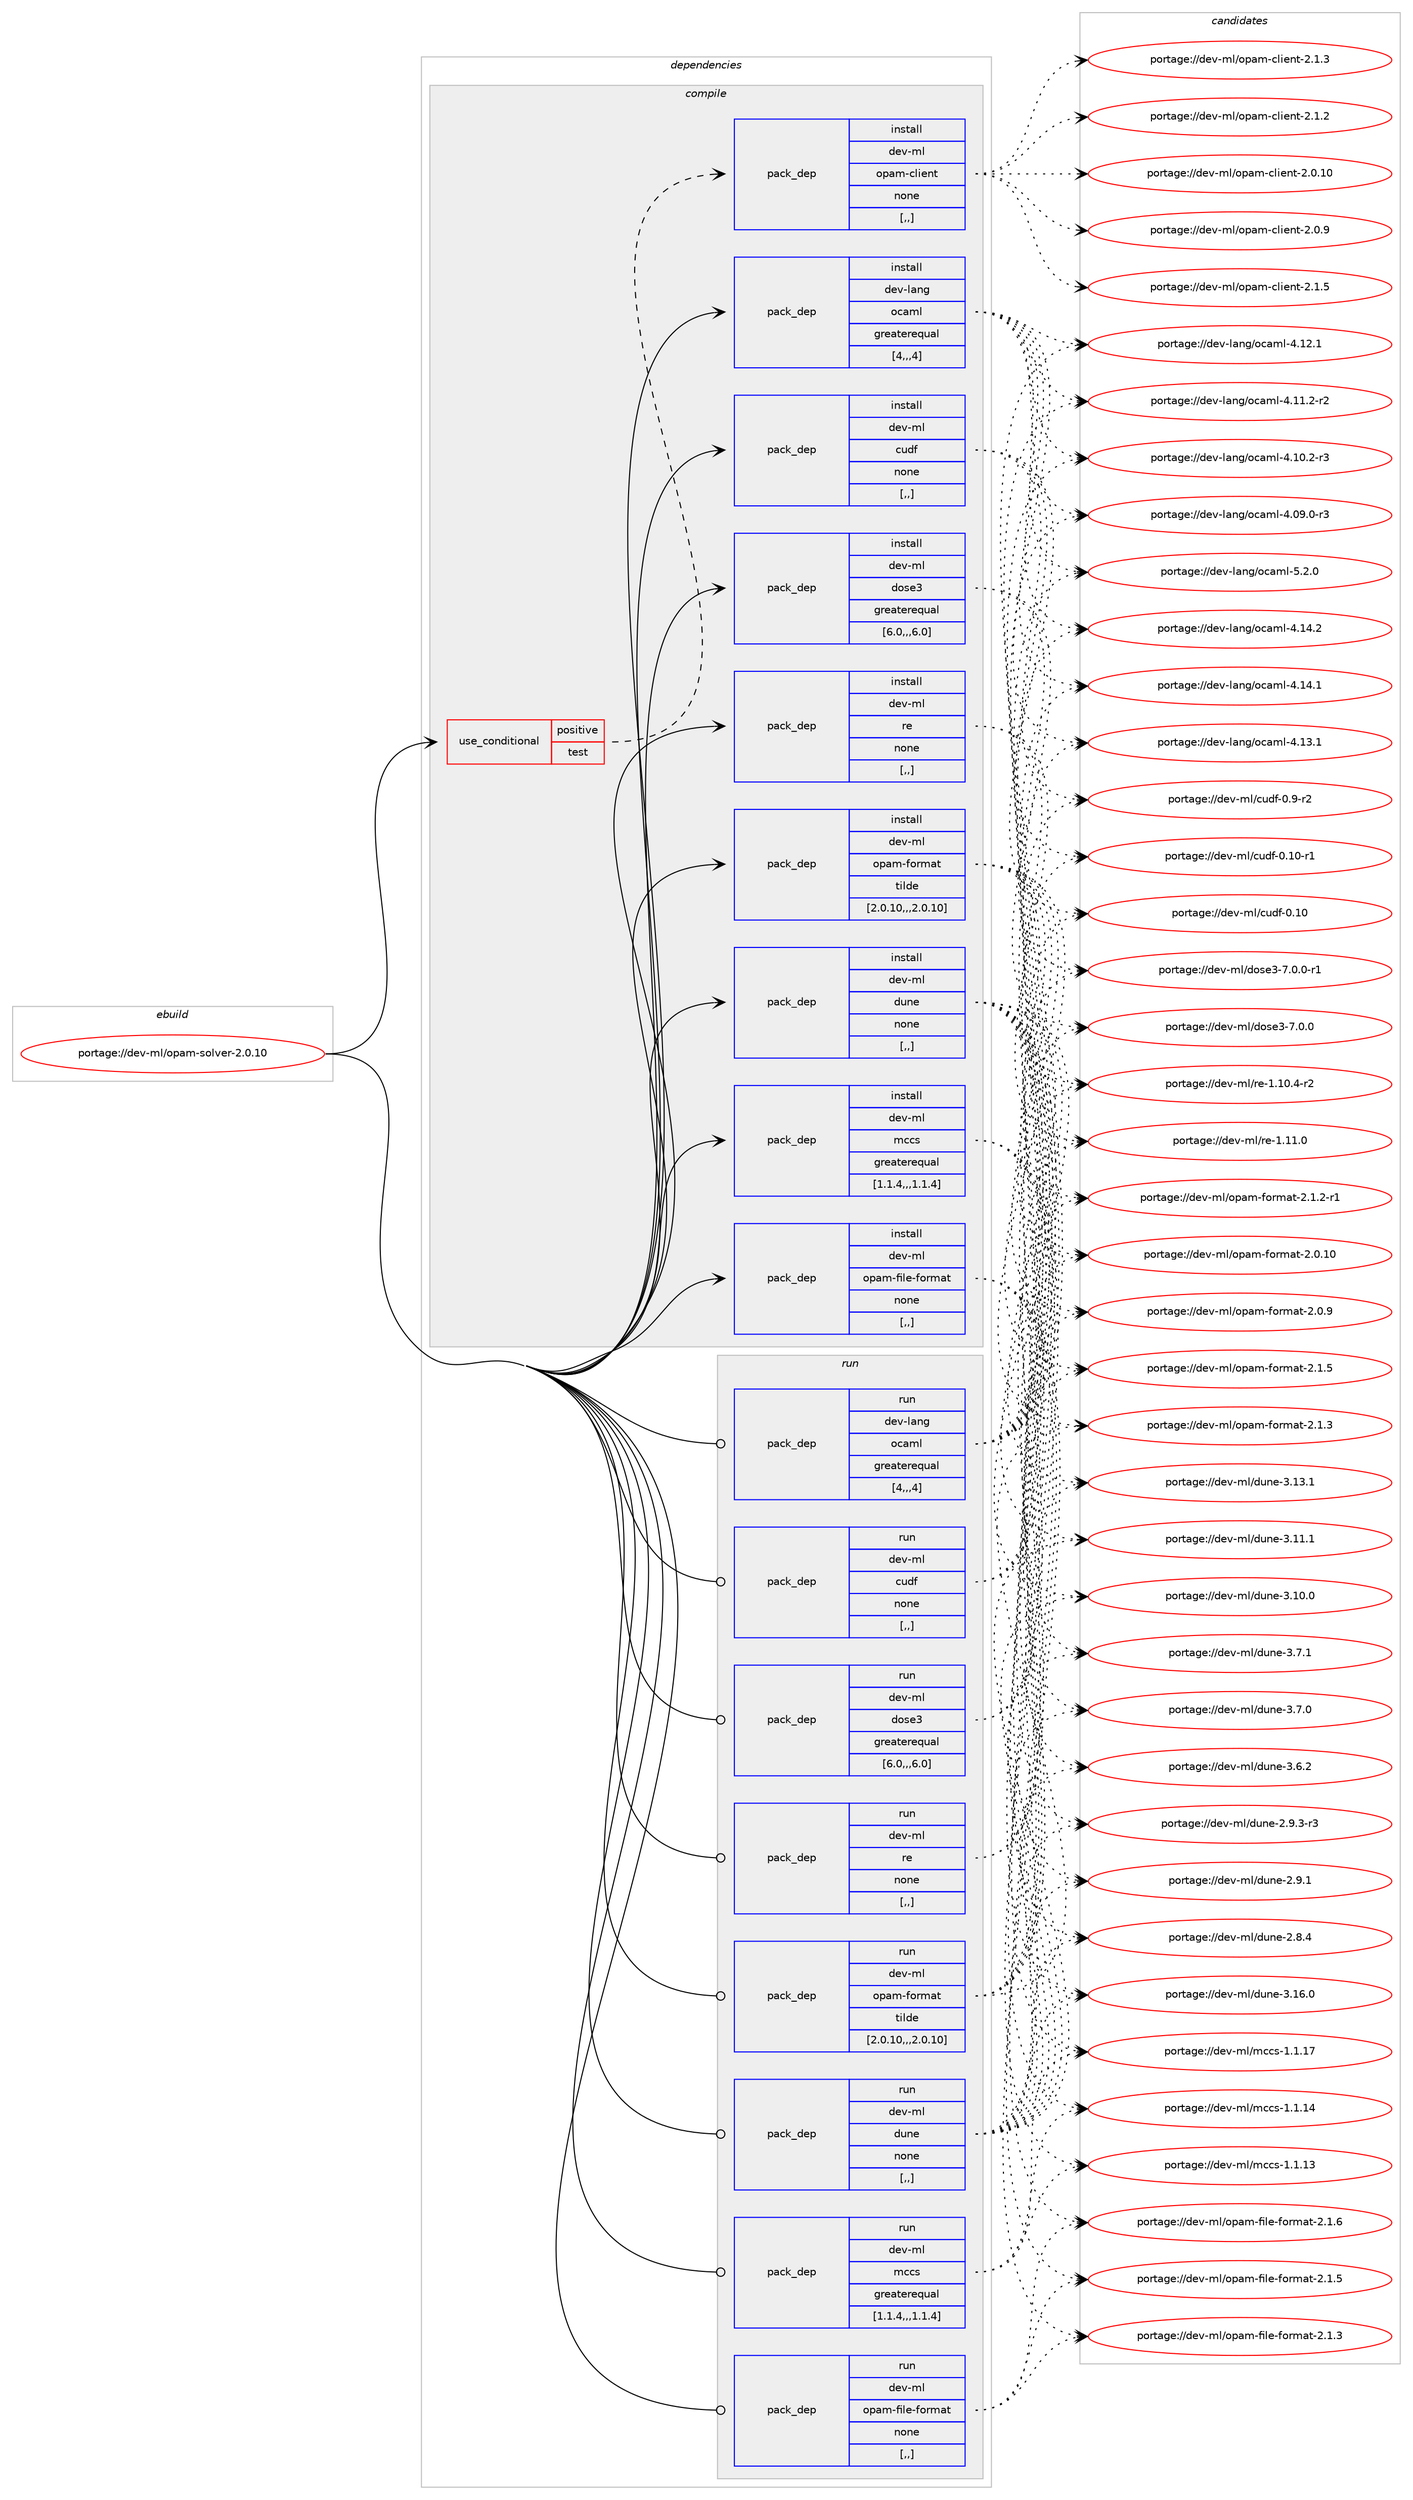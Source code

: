 digraph prolog {

# *************
# Graph options
# *************

newrank=true;
concentrate=true;
compound=true;
graph [rankdir=LR,fontname=Helvetica,fontsize=10,ranksep=1.5];#, ranksep=2.5, nodesep=0.2];
edge  [arrowhead=vee];
node  [fontname=Helvetica,fontsize=10];

# **********
# The ebuild
# **********

subgraph cluster_leftcol {
color=gray;
label=<<i>ebuild</i>>;
id [label="portage://dev-ml/opam-solver-2.0.10", color=red, width=4, href="../dev-ml/opam-solver-2.0.10.svg"];
}

# ****************
# The dependencies
# ****************

subgraph cluster_midcol {
color=gray;
label=<<i>dependencies</i>>;
subgraph cluster_compile {
fillcolor="#eeeeee";
style=filled;
label=<<i>compile</i>>;
subgraph cond29699 {
dependency121452 [label=<<TABLE BORDER="0" CELLBORDER="1" CELLSPACING="0" CELLPADDING="4"><TR><TD ROWSPAN="3" CELLPADDING="10">use_conditional</TD></TR><TR><TD>positive</TD></TR><TR><TD>test</TD></TR></TABLE>>, shape=none, color=red];
subgraph pack90553 {
dependency121453 [label=<<TABLE BORDER="0" CELLBORDER="1" CELLSPACING="0" CELLPADDING="4" WIDTH="220"><TR><TD ROWSPAN="6" CELLPADDING="30">pack_dep</TD></TR><TR><TD WIDTH="110">install</TD></TR><TR><TD>dev-ml</TD></TR><TR><TD>opam-client</TD></TR><TR><TD>none</TD></TR><TR><TD>[,,]</TD></TR></TABLE>>, shape=none, color=blue];
}
dependency121452:e -> dependency121453:w [weight=20,style="dashed",arrowhead="vee"];
}
id:e -> dependency121452:w [weight=20,style="solid",arrowhead="vee"];
subgraph pack90554 {
dependency121454 [label=<<TABLE BORDER="0" CELLBORDER="1" CELLSPACING="0" CELLPADDING="4" WIDTH="220"><TR><TD ROWSPAN="6" CELLPADDING="30">pack_dep</TD></TR><TR><TD WIDTH="110">install</TD></TR><TR><TD>dev-lang</TD></TR><TR><TD>ocaml</TD></TR><TR><TD>greaterequal</TD></TR><TR><TD>[4,,,4]</TD></TR></TABLE>>, shape=none, color=blue];
}
id:e -> dependency121454:w [weight=20,style="solid",arrowhead="vee"];
subgraph pack90555 {
dependency121455 [label=<<TABLE BORDER="0" CELLBORDER="1" CELLSPACING="0" CELLPADDING="4" WIDTH="220"><TR><TD ROWSPAN="6" CELLPADDING="30">pack_dep</TD></TR><TR><TD WIDTH="110">install</TD></TR><TR><TD>dev-ml</TD></TR><TR><TD>cudf</TD></TR><TR><TD>none</TD></TR><TR><TD>[,,]</TD></TR></TABLE>>, shape=none, color=blue];
}
id:e -> dependency121455:w [weight=20,style="solid",arrowhead="vee"];
subgraph pack90556 {
dependency121456 [label=<<TABLE BORDER="0" CELLBORDER="1" CELLSPACING="0" CELLPADDING="4" WIDTH="220"><TR><TD ROWSPAN="6" CELLPADDING="30">pack_dep</TD></TR><TR><TD WIDTH="110">install</TD></TR><TR><TD>dev-ml</TD></TR><TR><TD>dose3</TD></TR><TR><TD>greaterequal</TD></TR><TR><TD>[6.0,,,6.0]</TD></TR></TABLE>>, shape=none, color=blue];
}
id:e -> dependency121456:w [weight=20,style="solid",arrowhead="vee"];
subgraph pack90557 {
dependency121457 [label=<<TABLE BORDER="0" CELLBORDER="1" CELLSPACING="0" CELLPADDING="4" WIDTH="220"><TR><TD ROWSPAN="6" CELLPADDING="30">pack_dep</TD></TR><TR><TD WIDTH="110">install</TD></TR><TR><TD>dev-ml</TD></TR><TR><TD>dune</TD></TR><TR><TD>none</TD></TR><TR><TD>[,,]</TD></TR></TABLE>>, shape=none, color=blue];
}
id:e -> dependency121457:w [weight=20,style="solid",arrowhead="vee"];
subgraph pack90558 {
dependency121458 [label=<<TABLE BORDER="0" CELLBORDER="1" CELLSPACING="0" CELLPADDING="4" WIDTH="220"><TR><TD ROWSPAN="6" CELLPADDING="30">pack_dep</TD></TR><TR><TD WIDTH="110">install</TD></TR><TR><TD>dev-ml</TD></TR><TR><TD>mccs</TD></TR><TR><TD>greaterequal</TD></TR><TR><TD>[1.1.4,,,1.1.4]</TD></TR></TABLE>>, shape=none, color=blue];
}
id:e -> dependency121458:w [weight=20,style="solid",arrowhead="vee"];
subgraph pack90559 {
dependency121459 [label=<<TABLE BORDER="0" CELLBORDER="1" CELLSPACING="0" CELLPADDING="4" WIDTH="220"><TR><TD ROWSPAN="6" CELLPADDING="30">pack_dep</TD></TR><TR><TD WIDTH="110">install</TD></TR><TR><TD>dev-ml</TD></TR><TR><TD>opam-file-format</TD></TR><TR><TD>none</TD></TR><TR><TD>[,,]</TD></TR></TABLE>>, shape=none, color=blue];
}
id:e -> dependency121459:w [weight=20,style="solid",arrowhead="vee"];
subgraph pack90560 {
dependency121460 [label=<<TABLE BORDER="0" CELLBORDER="1" CELLSPACING="0" CELLPADDING="4" WIDTH="220"><TR><TD ROWSPAN="6" CELLPADDING="30">pack_dep</TD></TR><TR><TD WIDTH="110">install</TD></TR><TR><TD>dev-ml</TD></TR><TR><TD>opam-format</TD></TR><TR><TD>tilde</TD></TR><TR><TD>[2.0.10,,,2.0.10]</TD></TR></TABLE>>, shape=none, color=blue];
}
id:e -> dependency121460:w [weight=20,style="solid",arrowhead="vee"];
subgraph pack90561 {
dependency121461 [label=<<TABLE BORDER="0" CELLBORDER="1" CELLSPACING="0" CELLPADDING="4" WIDTH="220"><TR><TD ROWSPAN="6" CELLPADDING="30">pack_dep</TD></TR><TR><TD WIDTH="110">install</TD></TR><TR><TD>dev-ml</TD></TR><TR><TD>re</TD></TR><TR><TD>none</TD></TR><TR><TD>[,,]</TD></TR></TABLE>>, shape=none, color=blue];
}
id:e -> dependency121461:w [weight=20,style="solid",arrowhead="vee"];
}
subgraph cluster_compileandrun {
fillcolor="#eeeeee";
style=filled;
label=<<i>compile and run</i>>;
}
subgraph cluster_run {
fillcolor="#eeeeee";
style=filled;
label=<<i>run</i>>;
subgraph pack90562 {
dependency121462 [label=<<TABLE BORDER="0" CELLBORDER="1" CELLSPACING="0" CELLPADDING="4" WIDTH="220"><TR><TD ROWSPAN="6" CELLPADDING="30">pack_dep</TD></TR><TR><TD WIDTH="110">run</TD></TR><TR><TD>dev-lang</TD></TR><TR><TD>ocaml</TD></TR><TR><TD>greaterequal</TD></TR><TR><TD>[4,,,4]</TD></TR></TABLE>>, shape=none, color=blue];
}
id:e -> dependency121462:w [weight=20,style="solid",arrowhead="odot"];
subgraph pack90563 {
dependency121463 [label=<<TABLE BORDER="0" CELLBORDER="1" CELLSPACING="0" CELLPADDING="4" WIDTH="220"><TR><TD ROWSPAN="6" CELLPADDING="30">pack_dep</TD></TR><TR><TD WIDTH="110">run</TD></TR><TR><TD>dev-ml</TD></TR><TR><TD>cudf</TD></TR><TR><TD>none</TD></TR><TR><TD>[,,]</TD></TR></TABLE>>, shape=none, color=blue];
}
id:e -> dependency121463:w [weight=20,style="solid",arrowhead="odot"];
subgraph pack90564 {
dependency121464 [label=<<TABLE BORDER="0" CELLBORDER="1" CELLSPACING="0" CELLPADDING="4" WIDTH="220"><TR><TD ROWSPAN="6" CELLPADDING="30">pack_dep</TD></TR><TR><TD WIDTH="110">run</TD></TR><TR><TD>dev-ml</TD></TR><TR><TD>dose3</TD></TR><TR><TD>greaterequal</TD></TR><TR><TD>[6.0,,,6.0]</TD></TR></TABLE>>, shape=none, color=blue];
}
id:e -> dependency121464:w [weight=20,style="solid",arrowhead="odot"];
subgraph pack90565 {
dependency121465 [label=<<TABLE BORDER="0" CELLBORDER="1" CELLSPACING="0" CELLPADDING="4" WIDTH="220"><TR><TD ROWSPAN="6" CELLPADDING="30">pack_dep</TD></TR><TR><TD WIDTH="110">run</TD></TR><TR><TD>dev-ml</TD></TR><TR><TD>dune</TD></TR><TR><TD>none</TD></TR><TR><TD>[,,]</TD></TR></TABLE>>, shape=none, color=blue];
}
id:e -> dependency121465:w [weight=20,style="solid",arrowhead="odot"];
subgraph pack90566 {
dependency121466 [label=<<TABLE BORDER="0" CELLBORDER="1" CELLSPACING="0" CELLPADDING="4" WIDTH="220"><TR><TD ROWSPAN="6" CELLPADDING="30">pack_dep</TD></TR><TR><TD WIDTH="110">run</TD></TR><TR><TD>dev-ml</TD></TR><TR><TD>mccs</TD></TR><TR><TD>greaterequal</TD></TR><TR><TD>[1.1.4,,,1.1.4]</TD></TR></TABLE>>, shape=none, color=blue];
}
id:e -> dependency121466:w [weight=20,style="solid",arrowhead="odot"];
subgraph pack90567 {
dependency121467 [label=<<TABLE BORDER="0" CELLBORDER="1" CELLSPACING="0" CELLPADDING="4" WIDTH="220"><TR><TD ROWSPAN="6" CELLPADDING="30">pack_dep</TD></TR><TR><TD WIDTH="110">run</TD></TR><TR><TD>dev-ml</TD></TR><TR><TD>opam-file-format</TD></TR><TR><TD>none</TD></TR><TR><TD>[,,]</TD></TR></TABLE>>, shape=none, color=blue];
}
id:e -> dependency121467:w [weight=20,style="solid",arrowhead="odot"];
subgraph pack90568 {
dependency121468 [label=<<TABLE BORDER="0" CELLBORDER="1" CELLSPACING="0" CELLPADDING="4" WIDTH="220"><TR><TD ROWSPAN="6" CELLPADDING="30">pack_dep</TD></TR><TR><TD WIDTH="110">run</TD></TR><TR><TD>dev-ml</TD></TR><TR><TD>opam-format</TD></TR><TR><TD>tilde</TD></TR><TR><TD>[2.0.10,,,2.0.10]</TD></TR></TABLE>>, shape=none, color=blue];
}
id:e -> dependency121468:w [weight=20,style="solid",arrowhead="odot"];
subgraph pack90569 {
dependency121469 [label=<<TABLE BORDER="0" CELLBORDER="1" CELLSPACING="0" CELLPADDING="4" WIDTH="220"><TR><TD ROWSPAN="6" CELLPADDING="30">pack_dep</TD></TR><TR><TD WIDTH="110">run</TD></TR><TR><TD>dev-ml</TD></TR><TR><TD>re</TD></TR><TR><TD>none</TD></TR><TR><TD>[,,]</TD></TR></TABLE>>, shape=none, color=blue];
}
id:e -> dependency121469:w [weight=20,style="solid",arrowhead="odot"];
}
}

# **************
# The candidates
# **************

subgraph cluster_choices {
rank=same;
color=gray;
label=<<i>candidates</i>>;

subgraph choice90553 {
color=black;
nodesep=1;
choice1001011184510910847111112971094599108105101110116455046494653 [label="portage://dev-ml/opam-client-2.1.5", color=red, width=4,href="../dev-ml/opam-client-2.1.5.svg"];
choice1001011184510910847111112971094599108105101110116455046494651 [label="portage://dev-ml/opam-client-2.1.3", color=red, width=4,href="../dev-ml/opam-client-2.1.3.svg"];
choice1001011184510910847111112971094599108105101110116455046494650 [label="portage://dev-ml/opam-client-2.1.2", color=red, width=4,href="../dev-ml/opam-client-2.1.2.svg"];
choice100101118451091084711111297109459910810510111011645504648464948 [label="portage://dev-ml/opam-client-2.0.10", color=red, width=4,href="../dev-ml/opam-client-2.0.10.svg"];
choice1001011184510910847111112971094599108105101110116455046484657 [label="portage://dev-ml/opam-client-2.0.9", color=red, width=4,href="../dev-ml/opam-client-2.0.9.svg"];
dependency121453:e -> choice1001011184510910847111112971094599108105101110116455046494653:w [style=dotted,weight="100"];
dependency121453:e -> choice1001011184510910847111112971094599108105101110116455046494651:w [style=dotted,weight="100"];
dependency121453:e -> choice1001011184510910847111112971094599108105101110116455046494650:w [style=dotted,weight="100"];
dependency121453:e -> choice100101118451091084711111297109459910810510111011645504648464948:w [style=dotted,weight="100"];
dependency121453:e -> choice1001011184510910847111112971094599108105101110116455046484657:w [style=dotted,weight="100"];
}
subgraph choice90554 {
color=black;
nodesep=1;
choice1001011184510897110103471119997109108455346504648 [label="portage://dev-lang/ocaml-5.2.0", color=red, width=4,href="../dev-lang/ocaml-5.2.0.svg"];
choice100101118451089711010347111999710910845524649524650 [label="portage://dev-lang/ocaml-4.14.2", color=red, width=4,href="../dev-lang/ocaml-4.14.2.svg"];
choice100101118451089711010347111999710910845524649524649 [label="portage://dev-lang/ocaml-4.14.1", color=red, width=4,href="../dev-lang/ocaml-4.14.1.svg"];
choice100101118451089711010347111999710910845524649514649 [label="portage://dev-lang/ocaml-4.13.1", color=red, width=4,href="../dev-lang/ocaml-4.13.1.svg"];
choice100101118451089711010347111999710910845524649504649 [label="portage://dev-lang/ocaml-4.12.1", color=red, width=4,href="../dev-lang/ocaml-4.12.1.svg"];
choice1001011184510897110103471119997109108455246494946504511450 [label="portage://dev-lang/ocaml-4.11.2-r2", color=red, width=4,href="../dev-lang/ocaml-4.11.2-r2.svg"];
choice1001011184510897110103471119997109108455246494846504511451 [label="portage://dev-lang/ocaml-4.10.2-r3", color=red, width=4,href="../dev-lang/ocaml-4.10.2-r3.svg"];
choice1001011184510897110103471119997109108455246485746484511451 [label="portage://dev-lang/ocaml-4.09.0-r3", color=red, width=4,href="../dev-lang/ocaml-4.09.0-r3.svg"];
dependency121454:e -> choice1001011184510897110103471119997109108455346504648:w [style=dotted,weight="100"];
dependency121454:e -> choice100101118451089711010347111999710910845524649524650:w [style=dotted,weight="100"];
dependency121454:e -> choice100101118451089711010347111999710910845524649524649:w [style=dotted,weight="100"];
dependency121454:e -> choice100101118451089711010347111999710910845524649514649:w [style=dotted,weight="100"];
dependency121454:e -> choice100101118451089711010347111999710910845524649504649:w [style=dotted,weight="100"];
dependency121454:e -> choice1001011184510897110103471119997109108455246494946504511450:w [style=dotted,weight="100"];
dependency121454:e -> choice1001011184510897110103471119997109108455246494846504511451:w [style=dotted,weight="100"];
dependency121454:e -> choice1001011184510897110103471119997109108455246485746484511451:w [style=dotted,weight="100"];
}
subgraph choice90555 {
color=black;
nodesep=1;
choice10010111845109108479911710010245484649484511449 [label="portage://dev-ml/cudf-0.10-r1", color=red, width=4,href="../dev-ml/cudf-0.10-r1.svg"];
choice1001011184510910847991171001024548464948 [label="portage://dev-ml/cudf-0.10", color=red, width=4,href="../dev-ml/cudf-0.10.svg"];
choice100101118451091084799117100102454846574511450 [label="portage://dev-ml/cudf-0.9-r2", color=red, width=4,href="../dev-ml/cudf-0.9-r2.svg"];
dependency121455:e -> choice10010111845109108479911710010245484649484511449:w [style=dotted,weight="100"];
dependency121455:e -> choice1001011184510910847991171001024548464948:w [style=dotted,weight="100"];
dependency121455:e -> choice100101118451091084799117100102454846574511450:w [style=dotted,weight="100"];
}
subgraph choice90556 {
color=black;
nodesep=1;
choice1001011184510910847100111115101514555464846484511449 [label="portage://dev-ml/dose3-7.0.0-r1", color=red, width=4,href="../dev-ml/dose3-7.0.0-r1.svg"];
choice100101118451091084710011111510151455546484648 [label="portage://dev-ml/dose3-7.0.0", color=red, width=4,href="../dev-ml/dose3-7.0.0.svg"];
dependency121456:e -> choice1001011184510910847100111115101514555464846484511449:w [style=dotted,weight="100"];
dependency121456:e -> choice100101118451091084710011111510151455546484648:w [style=dotted,weight="100"];
}
subgraph choice90557 {
color=black;
nodesep=1;
choice100101118451091084710011711010145514649544648 [label="portage://dev-ml/dune-3.16.0", color=red, width=4,href="../dev-ml/dune-3.16.0.svg"];
choice100101118451091084710011711010145514649514649 [label="portage://dev-ml/dune-3.13.1", color=red, width=4,href="../dev-ml/dune-3.13.1.svg"];
choice100101118451091084710011711010145514649494649 [label="portage://dev-ml/dune-3.11.1", color=red, width=4,href="../dev-ml/dune-3.11.1.svg"];
choice100101118451091084710011711010145514649484648 [label="portage://dev-ml/dune-3.10.0", color=red, width=4,href="../dev-ml/dune-3.10.0.svg"];
choice1001011184510910847100117110101455146554649 [label="portage://dev-ml/dune-3.7.1", color=red, width=4,href="../dev-ml/dune-3.7.1.svg"];
choice1001011184510910847100117110101455146554648 [label="portage://dev-ml/dune-3.7.0", color=red, width=4,href="../dev-ml/dune-3.7.0.svg"];
choice1001011184510910847100117110101455146544650 [label="portage://dev-ml/dune-3.6.2", color=red, width=4,href="../dev-ml/dune-3.6.2.svg"];
choice10010111845109108471001171101014550465746514511451 [label="portage://dev-ml/dune-2.9.3-r3", color=red, width=4,href="../dev-ml/dune-2.9.3-r3.svg"];
choice1001011184510910847100117110101455046574649 [label="portage://dev-ml/dune-2.9.1", color=red, width=4,href="../dev-ml/dune-2.9.1.svg"];
choice1001011184510910847100117110101455046564652 [label="portage://dev-ml/dune-2.8.4", color=red, width=4,href="../dev-ml/dune-2.8.4.svg"];
dependency121457:e -> choice100101118451091084710011711010145514649544648:w [style=dotted,weight="100"];
dependency121457:e -> choice100101118451091084710011711010145514649514649:w [style=dotted,weight="100"];
dependency121457:e -> choice100101118451091084710011711010145514649494649:w [style=dotted,weight="100"];
dependency121457:e -> choice100101118451091084710011711010145514649484648:w [style=dotted,weight="100"];
dependency121457:e -> choice1001011184510910847100117110101455146554649:w [style=dotted,weight="100"];
dependency121457:e -> choice1001011184510910847100117110101455146554648:w [style=dotted,weight="100"];
dependency121457:e -> choice1001011184510910847100117110101455146544650:w [style=dotted,weight="100"];
dependency121457:e -> choice10010111845109108471001171101014550465746514511451:w [style=dotted,weight="100"];
dependency121457:e -> choice1001011184510910847100117110101455046574649:w [style=dotted,weight="100"];
dependency121457:e -> choice1001011184510910847100117110101455046564652:w [style=dotted,weight="100"];
}
subgraph choice90558 {
color=black;
nodesep=1;
choice1001011184510910847109999911545494649464955 [label="portage://dev-ml/mccs-1.1.17", color=red, width=4,href="../dev-ml/mccs-1.1.17.svg"];
choice1001011184510910847109999911545494649464952 [label="portage://dev-ml/mccs-1.1.14", color=red, width=4,href="../dev-ml/mccs-1.1.14.svg"];
choice1001011184510910847109999911545494649464951 [label="portage://dev-ml/mccs-1.1.13", color=red, width=4,href="../dev-ml/mccs-1.1.13.svg"];
dependency121458:e -> choice1001011184510910847109999911545494649464955:w [style=dotted,weight="100"];
dependency121458:e -> choice1001011184510910847109999911545494649464952:w [style=dotted,weight="100"];
dependency121458:e -> choice1001011184510910847109999911545494649464951:w [style=dotted,weight="100"];
}
subgraph choice90559 {
color=black;
nodesep=1;
choice100101118451091084711111297109451021051081014510211111410997116455046494654 [label="portage://dev-ml/opam-file-format-2.1.6", color=red, width=4,href="../dev-ml/opam-file-format-2.1.6.svg"];
choice100101118451091084711111297109451021051081014510211111410997116455046494653 [label="portage://dev-ml/opam-file-format-2.1.5", color=red, width=4,href="../dev-ml/opam-file-format-2.1.5.svg"];
choice100101118451091084711111297109451021051081014510211111410997116455046494651 [label="portage://dev-ml/opam-file-format-2.1.3", color=red, width=4,href="../dev-ml/opam-file-format-2.1.3.svg"];
dependency121459:e -> choice100101118451091084711111297109451021051081014510211111410997116455046494654:w [style=dotted,weight="100"];
dependency121459:e -> choice100101118451091084711111297109451021051081014510211111410997116455046494653:w [style=dotted,weight="100"];
dependency121459:e -> choice100101118451091084711111297109451021051081014510211111410997116455046494651:w [style=dotted,weight="100"];
}
subgraph choice90560 {
color=black;
nodesep=1;
choice1001011184510910847111112971094510211111410997116455046494653 [label="portage://dev-ml/opam-format-2.1.5", color=red, width=4,href="../dev-ml/opam-format-2.1.5.svg"];
choice1001011184510910847111112971094510211111410997116455046494651 [label="portage://dev-ml/opam-format-2.1.3", color=red, width=4,href="../dev-ml/opam-format-2.1.3.svg"];
choice10010111845109108471111129710945102111114109971164550464946504511449 [label="portage://dev-ml/opam-format-2.1.2-r1", color=red, width=4,href="../dev-ml/opam-format-2.1.2-r1.svg"];
choice100101118451091084711111297109451021111141099711645504648464948 [label="portage://dev-ml/opam-format-2.0.10", color=red, width=4,href="../dev-ml/opam-format-2.0.10.svg"];
choice1001011184510910847111112971094510211111410997116455046484657 [label="portage://dev-ml/opam-format-2.0.9", color=red, width=4,href="../dev-ml/opam-format-2.0.9.svg"];
dependency121460:e -> choice1001011184510910847111112971094510211111410997116455046494653:w [style=dotted,weight="100"];
dependency121460:e -> choice1001011184510910847111112971094510211111410997116455046494651:w [style=dotted,weight="100"];
dependency121460:e -> choice10010111845109108471111129710945102111114109971164550464946504511449:w [style=dotted,weight="100"];
dependency121460:e -> choice100101118451091084711111297109451021111141099711645504648464948:w [style=dotted,weight="100"];
dependency121460:e -> choice1001011184510910847111112971094510211111410997116455046484657:w [style=dotted,weight="100"];
}
subgraph choice90561 {
color=black;
nodesep=1;
choice100101118451091084711410145494649494648 [label="portage://dev-ml/re-1.11.0", color=red, width=4,href="../dev-ml/re-1.11.0.svg"];
choice1001011184510910847114101454946494846524511450 [label="portage://dev-ml/re-1.10.4-r2", color=red, width=4,href="../dev-ml/re-1.10.4-r2.svg"];
dependency121461:e -> choice100101118451091084711410145494649494648:w [style=dotted,weight="100"];
dependency121461:e -> choice1001011184510910847114101454946494846524511450:w [style=dotted,weight="100"];
}
subgraph choice90562 {
color=black;
nodesep=1;
choice1001011184510897110103471119997109108455346504648 [label="portage://dev-lang/ocaml-5.2.0", color=red, width=4,href="../dev-lang/ocaml-5.2.0.svg"];
choice100101118451089711010347111999710910845524649524650 [label="portage://dev-lang/ocaml-4.14.2", color=red, width=4,href="../dev-lang/ocaml-4.14.2.svg"];
choice100101118451089711010347111999710910845524649524649 [label="portage://dev-lang/ocaml-4.14.1", color=red, width=4,href="../dev-lang/ocaml-4.14.1.svg"];
choice100101118451089711010347111999710910845524649514649 [label="portage://dev-lang/ocaml-4.13.1", color=red, width=4,href="../dev-lang/ocaml-4.13.1.svg"];
choice100101118451089711010347111999710910845524649504649 [label="portage://dev-lang/ocaml-4.12.1", color=red, width=4,href="../dev-lang/ocaml-4.12.1.svg"];
choice1001011184510897110103471119997109108455246494946504511450 [label="portage://dev-lang/ocaml-4.11.2-r2", color=red, width=4,href="../dev-lang/ocaml-4.11.2-r2.svg"];
choice1001011184510897110103471119997109108455246494846504511451 [label="portage://dev-lang/ocaml-4.10.2-r3", color=red, width=4,href="../dev-lang/ocaml-4.10.2-r3.svg"];
choice1001011184510897110103471119997109108455246485746484511451 [label="portage://dev-lang/ocaml-4.09.0-r3", color=red, width=4,href="../dev-lang/ocaml-4.09.0-r3.svg"];
dependency121462:e -> choice1001011184510897110103471119997109108455346504648:w [style=dotted,weight="100"];
dependency121462:e -> choice100101118451089711010347111999710910845524649524650:w [style=dotted,weight="100"];
dependency121462:e -> choice100101118451089711010347111999710910845524649524649:w [style=dotted,weight="100"];
dependency121462:e -> choice100101118451089711010347111999710910845524649514649:w [style=dotted,weight="100"];
dependency121462:e -> choice100101118451089711010347111999710910845524649504649:w [style=dotted,weight="100"];
dependency121462:e -> choice1001011184510897110103471119997109108455246494946504511450:w [style=dotted,weight="100"];
dependency121462:e -> choice1001011184510897110103471119997109108455246494846504511451:w [style=dotted,weight="100"];
dependency121462:e -> choice1001011184510897110103471119997109108455246485746484511451:w [style=dotted,weight="100"];
}
subgraph choice90563 {
color=black;
nodesep=1;
choice10010111845109108479911710010245484649484511449 [label="portage://dev-ml/cudf-0.10-r1", color=red, width=4,href="../dev-ml/cudf-0.10-r1.svg"];
choice1001011184510910847991171001024548464948 [label="portage://dev-ml/cudf-0.10", color=red, width=4,href="../dev-ml/cudf-0.10.svg"];
choice100101118451091084799117100102454846574511450 [label="portage://dev-ml/cudf-0.9-r2", color=red, width=4,href="../dev-ml/cudf-0.9-r2.svg"];
dependency121463:e -> choice10010111845109108479911710010245484649484511449:w [style=dotted,weight="100"];
dependency121463:e -> choice1001011184510910847991171001024548464948:w [style=dotted,weight="100"];
dependency121463:e -> choice100101118451091084799117100102454846574511450:w [style=dotted,weight="100"];
}
subgraph choice90564 {
color=black;
nodesep=1;
choice1001011184510910847100111115101514555464846484511449 [label="portage://dev-ml/dose3-7.0.0-r1", color=red, width=4,href="../dev-ml/dose3-7.0.0-r1.svg"];
choice100101118451091084710011111510151455546484648 [label="portage://dev-ml/dose3-7.0.0", color=red, width=4,href="../dev-ml/dose3-7.0.0.svg"];
dependency121464:e -> choice1001011184510910847100111115101514555464846484511449:w [style=dotted,weight="100"];
dependency121464:e -> choice100101118451091084710011111510151455546484648:w [style=dotted,weight="100"];
}
subgraph choice90565 {
color=black;
nodesep=1;
choice100101118451091084710011711010145514649544648 [label="portage://dev-ml/dune-3.16.0", color=red, width=4,href="../dev-ml/dune-3.16.0.svg"];
choice100101118451091084710011711010145514649514649 [label="portage://dev-ml/dune-3.13.1", color=red, width=4,href="../dev-ml/dune-3.13.1.svg"];
choice100101118451091084710011711010145514649494649 [label="portage://dev-ml/dune-3.11.1", color=red, width=4,href="../dev-ml/dune-3.11.1.svg"];
choice100101118451091084710011711010145514649484648 [label="portage://dev-ml/dune-3.10.0", color=red, width=4,href="../dev-ml/dune-3.10.0.svg"];
choice1001011184510910847100117110101455146554649 [label="portage://dev-ml/dune-3.7.1", color=red, width=4,href="../dev-ml/dune-3.7.1.svg"];
choice1001011184510910847100117110101455146554648 [label="portage://dev-ml/dune-3.7.0", color=red, width=4,href="../dev-ml/dune-3.7.0.svg"];
choice1001011184510910847100117110101455146544650 [label="portage://dev-ml/dune-3.6.2", color=red, width=4,href="../dev-ml/dune-3.6.2.svg"];
choice10010111845109108471001171101014550465746514511451 [label="portage://dev-ml/dune-2.9.3-r3", color=red, width=4,href="../dev-ml/dune-2.9.3-r3.svg"];
choice1001011184510910847100117110101455046574649 [label="portage://dev-ml/dune-2.9.1", color=red, width=4,href="../dev-ml/dune-2.9.1.svg"];
choice1001011184510910847100117110101455046564652 [label="portage://dev-ml/dune-2.8.4", color=red, width=4,href="../dev-ml/dune-2.8.4.svg"];
dependency121465:e -> choice100101118451091084710011711010145514649544648:w [style=dotted,weight="100"];
dependency121465:e -> choice100101118451091084710011711010145514649514649:w [style=dotted,weight="100"];
dependency121465:e -> choice100101118451091084710011711010145514649494649:w [style=dotted,weight="100"];
dependency121465:e -> choice100101118451091084710011711010145514649484648:w [style=dotted,weight="100"];
dependency121465:e -> choice1001011184510910847100117110101455146554649:w [style=dotted,weight="100"];
dependency121465:e -> choice1001011184510910847100117110101455146554648:w [style=dotted,weight="100"];
dependency121465:e -> choice1001011184510910847100117110101455146544650:w [style=dotted,weight="100"];
dependency121465:e -> choice10010111845109108471001171101014550465746514511451:w [style=dotted,weight="100"];
dependency121465:e -> choice1001011184510910847100117110101455046574649:w [style=dotted,weight="100"];
dependency121465:e -> choice1001011184510910847100117110101455046564652:w [style=dotted,weight="100"];
}
subgraph choice90566 {
color=black;
nodesep=1;
choice1001011184510910847109999911545494649464955 [label="portage://dev-ml/mccs-1.1.17", color=red, width=4,href="../dev-ml/mccs-1.1.17.svg"];
choice1001011184510910847109999911545494649464952 [label="portage://dev-ml/mccs-1.1.14", color=red, width=4,href="../dev-ml/mccs-1.1.14.svg"];
choice1001011184510910847109999911545494649464951 [label="portage://dev-ml/mccs-1.1.13", color=red, width=4,href="../dev-ml/mccs-1.1.13.svg"];
dependency121466:e -> choice1001011184510910847109999911545494649464955:w [style=dotted,weight="100"];
dependency121466:e -> choice1001011184510910847109999911545494649464952:w [style=dotted,weight="100"];
dependency121466:e -> choice1001011184510910847109999911545494649464951:w [style=dotted,weight="100"];
}
subgraph choice90567 {
color=black;
nodesep=1;
choice100101118451091084711111297109451021051081014510211111410997116455046494654 [label="portage://dev-ml/opam-file-format-2.1.6", color=red, width=4,href="../dev-ml/opam-file-format-2.1.6.svg"];
choice100101118451091084711111297109451021051081014510211111410997116455046494653 [label="portage://dev-ml/opam-file-format-2.1.5", color=red, width=4,href="../dev-ml/opam-file-format-2.1.5.svg"];
choice100101118451091084711111297109451021051081014510211111410997116455046494651 [label="portage://dev-ml/opam-file-format-2.1.3", color=red, width=4,href="../dev-ml/opam-file-format-2.1.3.svg"];
dependency121467:e -> choice100101118451091084711111297109451021051081014510211111410997116455046494654:w [style=dotted,weight="100"];
dependency121467:e -> choice100101118451091084711111297109451021051081014510211111410997116455046494653:w [style=dotted,weight="100"];
dependency121467:e -> choice100101118451091084711111297109451021051081014510211111410997116455046494651:w [style=dotted,weight="100"];
}
subgraph choice90568 {
color=black;
nodesep=1;
choice1001011184510910847111112971094510211111410997116455046494653 [label="portage://dev-ml/opam-format-2.1.5", color=red, width=4,href="../dev-ml/opam-format-2.1.5.svg"];
choice1001011184510910847111112971094510211111410997116455046494651 [label="portage://dev-ml/opam-format-2.1.3", color=red, width=4,href="../dev-ml/opam-format-2.1.3.svg"];
choice10010111845109108471111129710945102111114109971164550464946504511449 [label="portage://dev-ml/opam-format-2.1.2-r1", color=red, width=4,href="../dev-ml/opam-format-2.1.2-r1.svg"];
choice100101118451091084711111297109451021111141099711645504648464948 [label="portage://dev-ml/opam-format-2.0.10", color=red, width=4,href="../dev-ml/opam-format-2.0.10.svg"];
choice1001011184510910847111112971094510211111410997116455046484657 [label="portage://dev-ml/opam-format-2.0.9", color=red, width=4,href="../dev-ml/opam-format-2.0.9.svg"];
dependency121468:e -> choice1001011184510910847111112971094510211111410997116455046494653:w [style=dotted,weight="100"];
dependency121468:e -> choice1001011184510910847111112971094510211111410997116455046494651:w [style=dotted,weight="100"];
dependency121468:e -> choice10010111845109108471111129710945102111114109971164550464946504511449:w [style=dotted,weight="100"];
dependency121468:e -> choice100101118451091084711111297109451021111141099711645504648464948:w [style=dotted,weight="100"];
dependency121468:e -> choice1001011184510910847111112971094510211111410997116455046484657:w [style=dotted,weight="100"];
}
subgraph choice90569 {
color=black;
nodesep=1;
choice100101118451091084711410145494649494648 [label="portage://dev-ml/re-1.11.0", color=red, width=4,href="../dev-ml/re-1.11.0.svg"];
choice1001011184510910847114101454946494846524511450 [label="portage://dev-ml/re-1.10.4-r2", color=red, width=4,href="../dev-ml/re-1.10.4-r2.svg"];
dependency121469:e -> choice100101118451091084711410145494649494648:w [style=dotted,weight="100"];
dependency121469:e -> choice1001011184510910847114101454946494846524511450:w [style=dotted,weight="100"];
}
}

}
